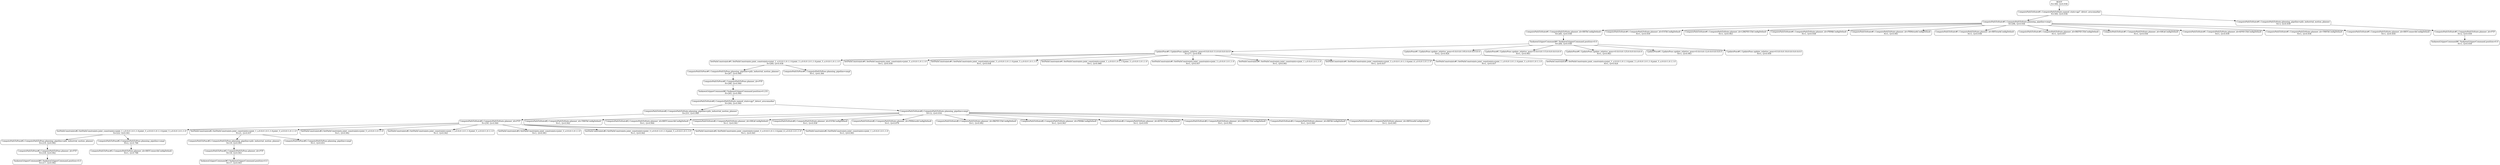 digraph MCTS {
  node [shape=box, style=rounded];
  0 [label="ROOT
N=300, Q=0.936"];
  1 [label="ComputePathToState#1.ComputePathToState.named_state=gp7_detect_arucomarker
N=300, Q=0.936"];
  2 [label="ComputePathToState#1.ComputePathToState.planning_pipeline=ompl
N=296, Q=0.936"];
  3 [label="ComputePathToState#1.ComputePathToState.planner_id=RRTkConfigDefault
N=285, Q=0.938"];
  4 [label="YaskawaGripperCommand#1.YaskawaGripperCommand.position=0.0
N=284, Q=0.938"];
  5 [label="UpdatePose#1.UpdatePose.update_relative_pose=0.0;0.0;0.11;0.0;0.0;0.0;0.0
N=277, Q=0.938"];
  6 [label="SetPathConstraints#1.SetPathConstraints.joint_constraints=joint_1_s,0.0,0.1,0.1,1.0;joint_3_s,0.0,0.1,0.1,1.0;joint_5_s,0.0,0.1,0.1,1.0
N=269, Q=0.938"];
  7 [label="ComputePathToPose#1.ComputePathToPose.planning_pipeline=pilz_industrial_motion_planner
N=267, Q=0.940"];
  8 [label="ComputePathToPose#1.ComputePathToPose.planner_id=PTP
N=266, Q=0.940"];
  9 [label="YaskawaGripperCommand#2.YaskawaGripperCommand.position=0.235
N=265, Q=0.940"];
  10 [label="ComputePathToState#2.ComputePathToState.named_state=gp7_detect_arucomarker
N=264, Q=0.940"];
  11 [label="ComputePathToState#2.ComputePathToState.planning_pipeline=pilz_industrial_motion_planner
N=251, Q=0.940"];
  12 [label="ComputePathToState#2.ComputePathToState.planner_id=PTP
N=250, Q=0.940"];
  13 [label="SetPathConstraints#2.SetPathConstraints.joint_constraints=joint_1_s,0.0,0.1,0.1,1.0;joint_3_s,0.0,0.1,0.1,1.0;joint_5_s,0.0,0.1,0.1,1.0
N=222, Q=0.941"];
  14 [label="ComputePathToPose#2.ComputePathToPose.planning_pipeline=pilz_industrial_motion_planner
N=219, Q=0.942"];
  15 [label="ComputePathToPose#2.ComputePathToPose.planner_id=PTP
N=218, Q=0.942"];
  16 [label="YaskawaGripperCommand#3.YaskawaGripperCommand.position=0.0
N=217, Q=0.942"];
  17 [label="ComputePathToPose#2.ComputePathToPose.planning_pipeline=ompl
N=2, Q=0.788"];
  18 [label="ComputePathToPose#2.ComputePathToPose.planner_id=RRTConnectkConfigDefault
N=1, Q=0.788"];
  19 [label="SetPathConstraints#2.SetPathConstraints.joint_constraints=joint_1_s,0.0,0.1,0.1,1.0;joint_3_s,0.0,0.1,0.1,1.0
N=21, Q=0.937"];
  20 [label="ComputePathToPose#2.ComputePathToPose.planning_pipeline=pilz_industrial_motion_planner
N=19, Q=0.943"];
  21 [label="ComputePathToPose#2.ComputePathToPose.planner_id=PTP
N=18, Q=0.943"];
  22 [label="YaskawaGripperCommand#3.YaskawaGripperCommand.position=0.0
N=17, Q=0.943"];
  23 [label="ComputePathToPose#2.ComputePathToPose.planning_pipeline=ompl
N=1, Q=0.831"];
  24 [label="SetPathConstraints#2.SetPathConstraints.joint_constraints=joint_5_s,0.0,0.1,0.1,1.0
N=1, Q=0.942"];
  25 [label="SetPathConstraints#2.SetPathConstraints.joint_constraints=joint_1_s,0.0,0.1,0.1,1.0;joint_5_s,0.0,0.1,0.1,1.0
N=1, Q=0.942"];
  26 [label="SetPathConstraints#2.SetPathConstraints.joint_constraints=joint_3_s,0.0,0.1,0.1,1.0
N=1, Q=0.943"];
  27 [label="SetPathConstraints#2.SetPathConstraints.joint_constraints=joint_3_s,0.0,0.1,0.1,1.0;joint_5_s,0.0,0.1,0.1,1.0
N=1, Q=0.942"];
  28 [label="SetPathConstraints#2.SetPathConstraints.joint_constraints=joint_3_s,0.0,0.1,0.1,1.0;joint_6_s,0.0,0.1,0.1,1.0
N=1, Q=0.941"];
  29 [label="SetPathConstraints#2.SetPathConstraints.joint_constraints=joint_1_s,0.0,0.1,0.1,1.0
N=1, Q=0.943"];
  30 [label="ComputePathToState#2.ComputePathToState.planning_pipeline=ompl
N=12, Q=0.934"];
  31 [label="ComputePathToState#2.ComputePathToState.planner_id=TRRTkConfigDefault
N=1, Q=0.942"];
  32 [label="ComputePathToState#2.ComputePathToState.planner_id=RRTConnectkConfigDefault
N=1, Q=0.944"];
  33 [label="ComputePathToState#2.ComputePathToState.planner_id=SBLkConfigDefault
N=1, Q=0.941"];
  34 [label="ComputePathToState#2.ComputePathToState.planner_id=ESTkConfigDefault
N=1, Q=0.938"];
  35 [label="ComputePathToState#2.ComputePathToState.planner_id=PRMstarkConfigDefault
N=1, Q=0.878"];
  36 [label="ComputePathToState#2.ComputePathToState.planner_id=BKPIECEkConfigDefault
N=1, Q=0.942"];
  37 [label="ComputePathToState#2.ComputePathToState.planner_id=PRMkConfigDefault
N=1, Q=0.943"];
  38 [label="ComputePathToState#2.ComputePathToState.planner_id=KPIECEkConfigDefault
N=1, Q=0.918"];
  39 [label="ComputePathToState#2.ComputePathToState.planner_id=LBKPIECEkConfigDefault
N=1, Q=0.942"];
  40 [label="ComputePathToState#2.ComputePathToState.planner_id=RRTkConfigDefault
N=1, Q=0.940"];
  41 [label="ComputePathToState#2.ComputePathToState.planner_id=RRTstarkConfigDefault
N=1, Q=0.941"];
  42 [label="ComputePathToPose#1.ComputePathToPose.planning_pipeline=ompl
N=1, Q=0.300"];
  43 [label="SetPathConstraints#1.SetPathConstraints.joint_constraints=joint_5_s,0.0,0.1,0.1,1.0
N=1, Q=0.939"];
  44 [label="SetPathConstraints#1.SetPathConstraints.joint_constraints=joint_3_s,0.0,0.1,0.1,1.0;joint_5_s,0.0,0.1,0.1,1.0
N=1, Q=0.938"];
  45 [label="SetPathConstraints#1.SetPathConstraints.joint_constraints=joint_1_s,0.0,0.1,0.1,1.0;joint_5_s,0.0,0.1,0.1,1.0
N=1, Q=0.989"];
  46 [label="SetPathConstraints#1.SetPathConstraints.joint_constraints=joint_3_s,0.0,0.1,0.1,1.0
N=1, Q=0.937"];
  47 [label="SetPathConstraints#1.SetPathConstraints.joint_constraints=joint_1_s,0.0,0.1,0.1,1.0
N=1, Q=0.941"];
  48 [label="SetPathConstraints#1.SetPathConstraints.joint_constraints=joint_3_s,0.0,0.1,0.1,1.0;joint_6_s,0.0,0.1,0.1,1.0
N=1, Q=0.937"];
  49 [label="SetPathConstraints#1.SetPathConstraints.joint_constraints=joint_1_s,0.0,0.1,0.1,1.0;joint_3_s,0.0,0.1,0.1,1.0
N=1, Q=0.937"];
  50 [label="UpdatePose#1.UpdatePose.update_relative_pose=0.0;0.0;0.105;0.0;0.0;0.0;0.0
N=2, Q=0.924"];
  51 [label="SetPathConstraints#1.SetPathConstraints.joint_constraints=joint_1_s,0.0,0.1,0.1,1.0;joint_3_s,0.0,0.1,0.1,1.0;joint_5_s,0.0,0.1,0.1,1.0
N=1, Q=0.924"];
  52 [label="UpdatePose#1.UpdatePose.update_relative_pose=0.0;0.0;0.115;0.0;0.0;0.0;0.0
N=1, Q=0.943"];
  53 [label="UpdatePose#1.UpdatePose.update_relative_pose=0.0;0.0;0.125;0.0;0.0;0.0;0.0
N=1, Q=0.943"];
  54 [label="UpdatePose#1.UpdatePose.update_relative_pose=0.0;0.0;0.12;0.0;0.0;0.0;0.0
N=1, Q=0.943"];
  55 [label="UpdatePose#1.UpdatePose.update_relative_pose=0.0;0.0;0.10;0.0;0.0;0.0;0.0
N=1, Q=0.939"];
  56 [label="ComputePathToState#1.ComputePathToState.planner_id=ESTkConfigDefault
N=1, Q=0.939"];
  57 [label="ComputePathToState#1.ComputePathToState.planner_id=LBKPIECEkConfigDefault
N=1, Q=0.943"];
  58 [label="ComputePathToState#1.ComputePathToState.planner_id=PRMkConfigDefault
N=1, Q=0.938"];
  59 [label="ComputePathToState#1.ComputePathToState.planner_id=PRMstarkConfigDefault
N=1, Q=0.941"];
  60 [label="ComputePathToState#1.ComputePathToState.planner_id=RRTstarkConfigDefault
N=1, Q=0.938"];
  61 [label="ComputePathToState#1.ComputePathToState.planner_id=BKPIECEkConfigDefault
N=1, Q=0.937"];
  62 [label="ComputePathToState#1.ComputePathToState.planner_id=SBLkConfigDefault
N=1, Q=0.936"];
  63 [label="ComputePathToState#1.ComputePathToState.planner_id=KPIECEkConfigDefault
N=1, Q=0.939"];
  64 [label="ComputePathToState#1.ComputePathToState.planner_id=TRRTkConfigDefault
N=1, Q=0.936"];
  65 [label="ComputePathToState#1.ComputePathToState.planner_id=RRTConnectkConfigDefault
N=1, Q=0.450"];
  66 [label="ComputePathToState#1.ComputePathToState.planning_pipeline=pilz_industrial_motion_planner
N=3, Q=0.939"];
  67 [label="ComputePathToState#1.ComputePathToState.planner_id=PTP
N=2, Q=0.939"];
  68 [label="YaskawaGripperCommand#1.YaskawaGripperCommand.position=0.0
N=1, Q=0.939"];
  0 -> 1;
  1 -> 2;
  2 -> 3;
  3 -> 4;
  4 -> 5;
  5 -> 6;
  6 -> 7;
  7 -> 8;
  8 -> 9;
  9 -> 10;
  10 -> 11;
  11 -> 12;
  12 -> 13;
  13 -> 14;
  14 -> 15;
  15 -> 16;
  13 -> 17;
  17 -> 18;
  12 -> 19;
  19 -> 20;
  20 -> 21;
  21 -> 22;
  19 -> 23;
  12 -> 24;
  12 -> 25;
  12 -> 26;
  12 -> 27;
  12 -> 28;
  12 -> 29;
  10 -> 30;
  30 -> 31;
  30 -> 32;
  30 -> 33;
  30 -> 34;
  30 -> 35;
  30 -> 36;
  30 -> 37;
  30 -> 38;
  30 -> 39;
  30 -> 40;
  30 -> 41;
  6 -> 42;
  5 -> 43;
  5 -> 44;
  5 -> 45;
  5 -> 46;
  5 -> 47;
  5 -> 48;
  5 -> 49;
  4 -> 50;
  50 -> 51;
  4 -> 52;
  4 -> 53;
  4 -> 54;
  4 -> 55;
  2 -> 56;
  2 -> 57;
  2 -> 58;
  2 -> 59;
  2 -> 60;
  2 -> 61;
  2 -> 62;
  2 -> 63;
  2 -> 64;
  2 -> 65;
  1 -> 66;
  66 -> 67;
  67 -> 68;
}
